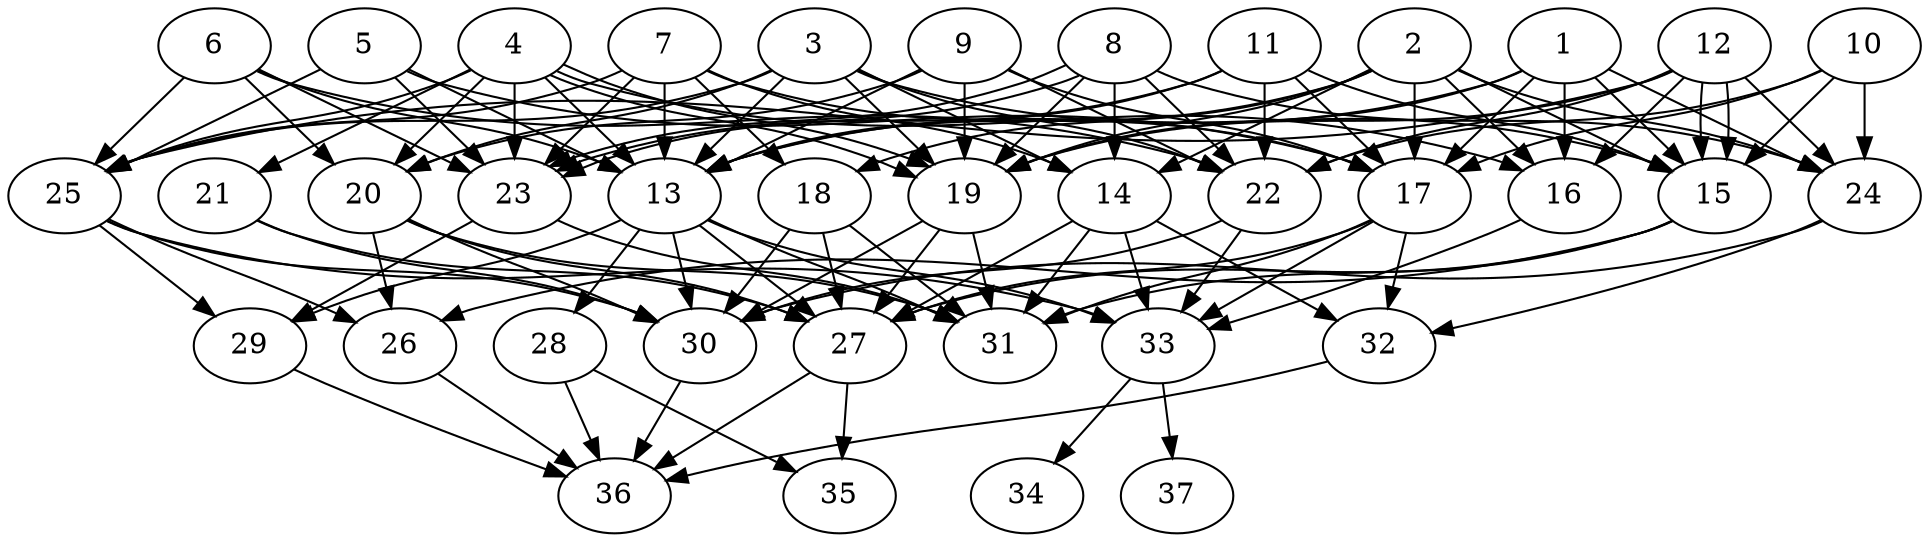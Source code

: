 // DAG (tier=3-complex, mode=compute, n=37, ccr=0.453, fat=0.730, density=0.730, regular=0.301, jump=0.330, mindata=1048576, maxdata=16777216)
// DAG automatically generated by daggen at Sun Aug 24 16:33:35 2025
// /home/ermia/Project/Environments/daggen/bin/daggen --dot --ccr 0.453 --fat 0.730 --regular 0.301 --density 0.730 --jump 0.330 --mindata 1048576 --maxdata 16777216 -n 37 
digraph G {
  1 [size="1352812581073940224", alpha="0.16", expect_size="676406290536970112"]
  1 -> 13 [size ="1434518481272832"]
  1 -> 15 [size ="1434518481272832"]
  1 -> 16 [size ="1434518481272832"]
  1 -> 17 [size ="1434518481272832"]
  1 -> 19 [size ="1434518481272832"]
  1 -> 24 [size ="1434518481272832"]
  2 [size="46082820613507520", alpha="0.01", expect_size="23041410306753760"]
  2 -> 13 [size ="2134350451703808"]
  2 -> 14 [size ="2134350451703808"]
  2 -> 15 [size ="2134350451703808"]
  2 -> 16 [size ="2134350451703808"]
  2 -> 17 [size ="2134350451703808"]
  2 -> 18 [size ="2134350451703808"]
  2 -> 19 [size ="2134350451703808"]
  2 -> 24 [size ="2134350451703808"]
  3 [size="75514130433143744", alpha="0.20", expect_size="37757065216571872"]
  3 -> 13 [size ="2132210081595392"]
  3 -> 14 [size ="2132210081595392"]
  3 -> 15 [size ="2132210081595392"]
  3 -> 19 [size ="2132210081595392"]
  3 -> 20 [size ="2132210081595392"]
  3 -> 22 [size ="2132210081595392"]
  3 -> 25 [size ="2132210081595392"]
  4 [size="45038546012996528", alpha="0.13", expect_size="22519273006498264"]
  4 -> 13 [size ="1672947508969472"]
  4 -> 16 [size ="1672947508969472"]
  4 -> 19 [size ="1672947508969472"]
  4 -> 19 [size ="1672947508969472"]
  4 -> 20 [size ="1672947508969472"]
  4 -> 21 [size ="1672947508969472"]
  4 -> 23 [size ="1672947508969472"]
  4 -> 25 [size ="1672947508969472"]
  5 [size="5546596723374647", alpha="0.13", expect_size="2773298361687323"]
  5 -> 13 [size ="112985322291200"]
  5 -> 17 [size ="112985322291200"]
  5 -> 23 [size ="112985322291200"]
  5 -> 25 [size ="112985322291200"]
  6 [size="22130248950290952", alpha="0.13", expect_size="11065124475145476"]
  6 -> 13 [size ="536334175305728"]
  6 -> 20 [size ="536334175305728"]
  6 -> 22 [size ="536334175305728"]
  6 -> 23 [size ="536334175305728"]
  6 -> 25 [size ="536334175305728"]
  7 [size="182174721498670956544", alpha="0.16", expect_size="91087360749335478272"]
  7 -> 13 [size ="257088152403968"]
  7 -> 14 [size ="257088152403968"]
  7 -> 17 [size ="257088152403968"]
  7 -> 18 [size ="257088152403968"]
  7 -> 23 [size ="257088152403968"]
  7 -> 25 [size ="257088152403968"]
  8 [size="441316695992204992", alpha="0.09", expect_size="220658347996102496"]
  8 -> 14 [size ="1113255523123200"]
  8 -> 19 [size ="1113255523123200"]
  8 -> 22 [size ="1113255523123200"]
  8 -> 23 [size ="1113255523123200"]
  8 -> 23 [size ="1113255523123200"]
  8 -> 24 [size ="1113255523123200"]
  9 [size="175789986262994336", alpha="0.04", expect_size="87894993131497168"]
  9 -> 13 [size ="163290495844352"]
  9 -> 17 [size ="163290495844352"]
  9 -> 19 [size ="163290495844352"]
  9 -> 20 [size ="163290495844352"]
  9 -> 22 [size ="163290495844352"]
  10 [size="9414115169537068", alpha="0.10", expect_size="4707057584768534"]
  10 -> 15 [size ="715424320716800"]
  10 -> 17 [size ="715424320716800"]
  10 -> 22 [size ="715424320716800"]
  10 -> 24 [size ="715424320716800"]
  11 [size="42735953016936520", alpha="0.09", expect_size="21367976508468260"]
  11 -> 13 [size ="831829166784512"]
  11 -> 15 [size ="831829166784512"]
  11 -> 17 [size ="831829166784512"]
  11 -> 22 [size ="831829166784512"]
  11 -> 23 [size ="831829166784512"]
  12 [size="4052000008252192", alpha="0.06", expect_size="2026000004126096"]
  12 -> 15 [size ="63484993732608"]
  12 -> 15 [size ="63484993732608"]
  12 -> 16 [size ="63484993732608"]
  12 -> 19 [size ="63484993732608"]
  12 -> 22 [size ="63484993732608"]
  12 -> 24 [size ="63484993732608"]
  12 -> 25 [size ="63484993732608"]
  13 [size="3761074764519305728", alpha="0.04", expect_size="1880537382259652864"]
  13 -> 27 [size ="1258199000809472"]
  13 -> 28 [size ="1258199000809472"]
  13 -> 29 [size ="1258199000809472"]
  13 -> 30 [size ="1258199000809472"]
  13 -> 31 [size ="1258199000809472"]
  13 -> 33 [size ="1258199000809472"]
  14 [size="10661421834738774", alpha="0.18", expect_size="5330710917369387"]
  14 -> 27 [size ="835173872566272"]
  14 -> 31 [size ="835173872566272"]
  14 -> 32 [size ="835173872566272"]
  14 -> 33 [size ="835173872566272"]
  15 [size="121288551123801604096", alpha="0.19", expect_size="60644275561900802048"]
  15 -> 26 [size ="196021267202048"]
  15 -> 27 [size ="196021267202048"]
  15 -> 31 [size ="196021267202048"]
  16 [size="1113852234597985681408", alpha="0.16", expect_size="556926117298992840704"]
  16 -> 33 [size ="859623686930432"]
  17 [size="709992024407877353472", alpha="0.01", expect_size="354996012203938676736"]
  17 -> 27 [size ="636686488829952"]
  17 -> 31 [size ="636686488829952"]
  17 -> 32 [size ="636686488829952"]
  17 -> 33 [size ="636686488829952"]
  18 [size="28054557851268676", alpha="0.06", expect_size="14027278925634338"]
  18 -> 27 [size ="1291289039470592"]
  18 -> 30 [size ="1291289039470592"]
  18 -> 31 [size ="1291289039470592"]
  19 [size="2503401119598772224", alpha="0.03", expect_size="1251700559799386112"]
  19 -> 27 [size ="14749488119808"]
  19 -> 30 [size ="14749488119808"]
  19 -> 31 [size ="14749488119808"]
  20 [size="43941877274061632", alpha="0.15", expect_size="21970938637030816"]
  20 -> 26 [size ="19739703246848"]
  20 -> 27 [size ="19739703246848"]
  20 -> 30 [size ="19739703246848"]
  20 -> 31 [size ="19739703246848"]
  21 [size="40485681550577152", alpha="0.08", expect_size="20242840775288576"]
  21 -> 27 [size ="1527238772129792"]
  21 -> 30 [size ="1527238772129792"]
  22 [size="1112607075374129792", alpha="0.13", expect_size="556303537687064896"]
  22 -> 30 [size ="460229644910592"]
  22 -> 33 [size ="460229644910592"]
  23 [size="1105916771025855488", alpha="0.20", expect_size="552958385512927744"]
  23 -> 29 [size ="405773955891200"]
  23 -> 31 [size ="405773955891200"]
  24 [size="220808852692135392", alpha="0.13", expect_size="110404426346067696"]
  24 -> 30 [size ="80250868334592"]
  24 -> 32 [size ="80250868334592"]
  25 [size="1395124424063762563072", alpha="0.08", expect_size="697562212031881281536"]
  25 -> 26 [size ="998846184292352"]
  25 -> 29 [size ="998846184292352"]
  25 -> 30 [size ="998846184292352"]
  25 -> 33 [size ="998846184292352"]
  26 [size="465456811218256", alpha="0.01", expect_size="232728405609128"]
  26 -> 36 [size ="23451058307072"]
  27 [size="296513232334243840", alpha="0.06", expect_size="148256616167121920"]
  27 -> 35 [size ="195859098632192"]
  27 -> 36 [size ="195859098632192"]
  28 [size="173146960787006291968", alpha="0.02", expect_size="86573480393503145984"]
  28 -> 35 [size ="248522989371392"]
  28 -> 36 [size ="248522989371392"]
  29 [size="6122438050485652480", alpha="0.07", expect_size="3061219025242826240"]
  29 -> 36 [size ="2010944699891712"]
  30 [size="2490961413911638704128", alpha="0.04", expect_size="1245480706955819352064"]
  30 -> 36 [size ="1470058622615552"]
  31 [size="2275089126414660096", alpha="0.17", expect_size="1137544563207330048"]
  32 [size="55632729039948920", alpha="0.05", expect_size="27816364519974460"]
  32 -> 36 [size ="907660840927232"]
  33 [size="20280356661564488", alpha="0.16", expect_size="10140178330782244"]
  33 -> 34 [size ="1315757996638208"]
  33 -> 37 [size ="1315757996638208"]
  34 [size="414157201809310336", alpha="0.12", expect_size="207078600904655168"]
  35 [size="769662937996351616", alpha="0.02", expect_size="384831468998175808"]
  36 [size="61688331215390136", alpha="0.12", expect_size="30844165607695068"]
  37 [size="3644937814151618625536", alpha="0.14", expect_size="1822468907075809312768"]
}